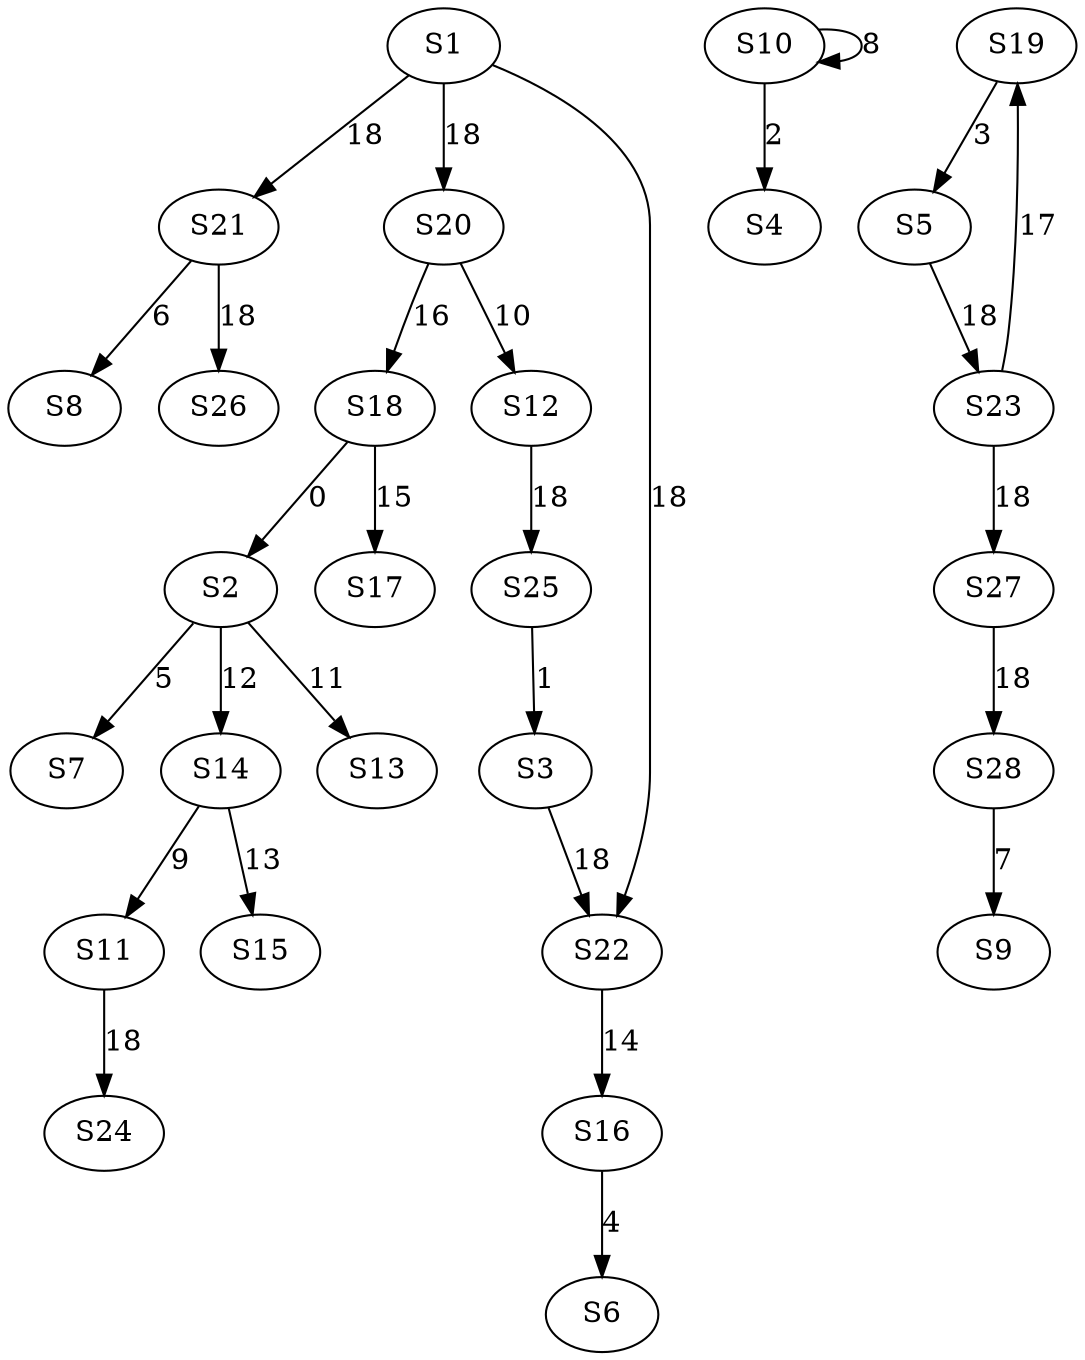 strict digraph {
	S18 -> S2 [ label = 0 ];
	S25 -> S3 [ label = 1 ];
	S10 -> S4 [ label = 2 ];
	S19 -> S5 [ label = 3 ];
	S16 -> S6 [ label = 4 ];
	S2 -> S7 [ label = 5 ];
	S21 -> S8 [ label = 6 ];
	S28 -> S9 [ label = 7 ];
	S10 -> S10 [ label = 8 ];
	S14 -> S11 [ label = 9 ];
	S20 -> S12 [ label = 10 ];
	S2 -> S13 [ label = 11 ];
	S2 -> S14 [ label = 12 ];
	S14 -> S15 [ label = 13 ];
	S22 -> S16 [ label = 14 ];
	S18 -> S17 [ label = 15 ];
	S20 -> S18 [ label = 16 ];
	S23 -> S19 [ label = 17 ];
	S1 -> S20 [ label = 18 ];
	S1 -> S21 [ label = 18 ];
	S3 -> S22 [ label = 18 ];
	S5 -> S23 [ label = 18 ];
	S11 -> S24 [ label = 18 ];
	S12 -> S25 [ label = 18 ];
	S21 -> S26 [ label = 18 ];
	S23 -> S27 [ label = 18 ];
	S27 -> S28 [ label = 18 ];
	S1 -> S22 [ label = 18 ];
}